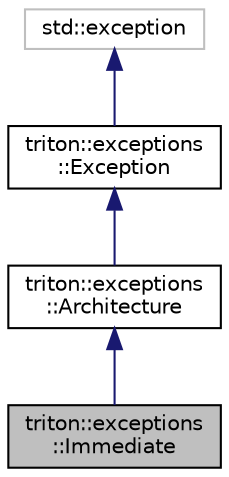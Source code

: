 digraph "triton::exceptions::Immediate"
{
  edge [fontname="Helvetica",fontsize="10",labelfontname="Helvetica",labelfontsize="10"];
  node [fontname="Helvetica",fontsize="10",shape=record];
  Node0 [label="triton::exceptions\l::Immediate",height=0.2,width=0.4,color="black", fillcolor="grey75", style="filled", fontcolor="black"];
  Node1 -> Node0 [dir="back",color="midnightblue",fontsize="10",style="solid",fontname="Helvetica"];
  Node1 [label="triton::exceptions\l::Architecture",height=0.2,width=0.4,color="black", fillcolor="white", style="filled",URL="$classtriton_1_1exceptions_1_1Architecture.html",tooltip="The exception class used by architectures. "];
  Node2 -> Node1 [dir="back",color="midnightblue",fontsize="10",style="solid",fontname="Helvetica"];
  Node2 [label="triton::exceptions\l::Exception",height=0.2,width=0.4,color="black", fillcolor="white", style="filled",URL="$classtriton_1_1exceptions_1_1Exception.html",tooltip="The root class of all exceptions. "];
  Node3 -> Node2 [dir="back",color="midnightblue",fontsize="10",style="solid",fontname="Helvetica"];
  Node3 [label="std::exception",height=0.2,width=0.4,color="grey75", fillcolor="white", style="filled"];
}
